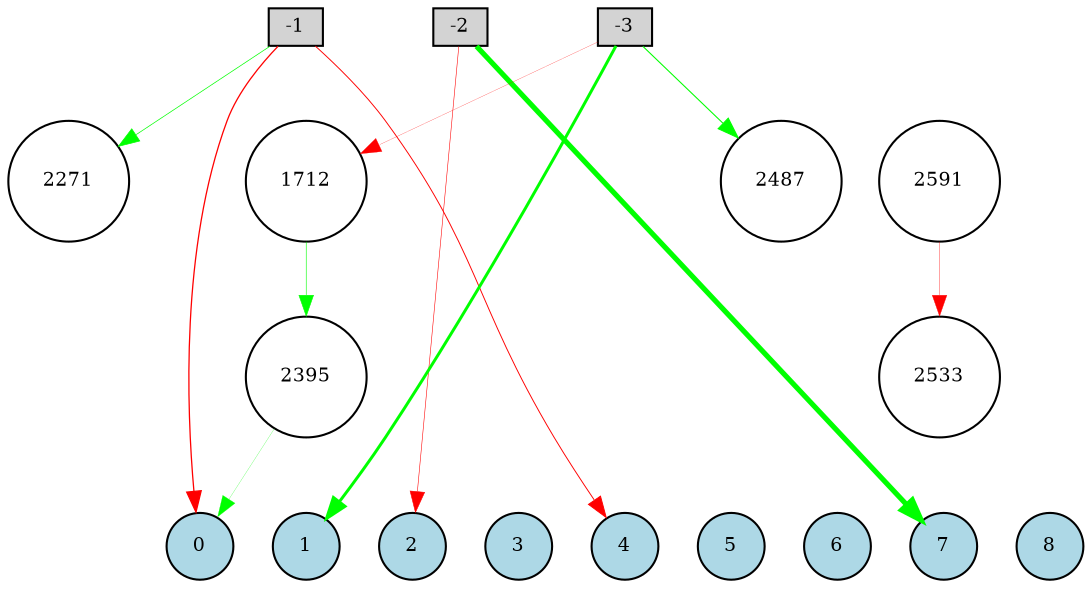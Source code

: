 digraph {
	node [fontsize=9 height=0.2 shape=circle width=0.2]
	subgraph inputs {
		node [shape=box style=filled]
		rank=source
		-1 [fillcolor=lightgray]
		-2 [fillcolor=lightgray]
		-1 -> -2 [style=invis]
		-3 [fillcolor=lightgray]
		-2 -> -3 [style=invis]
	}
	subgraph outputs {
		node [style=filled]
		rank=sink
		0 [fillcolor=lightblue fontsize=9 height=0.2 shape=circle width=0.2]
		1 [fillcolor=lightblue fontsize=9 height=0.2 shape=circle width=0.2]
		0 -> 1 [style=invis]
		2 [fillcolor=lightblue fontsize=9 height=0.2 shape=circle width=0.2]
		1 -> 2 [style=invis]
		3 [fillcolor=lightblue fontsize=9 height=0.2 shape=circle width=0.2]
		2 -> 3 [style=invis]
		4 [fillcolor=lightblue fontsize=9 height=0.2 shape=circle width=0.2]
		3 -> 4 [style=invis]
		5 [fillcolor=lightblue fontsize=9 height=0.2 shape=circle width=0.2]
		4 -> 5 [style=invis]
		6 [fillcolor=lightblue fontsize=9 height=0.2 shape=circle width=0.2]
		5 -> 6 [style=invis]
		7 [fillcolor=lightblue fontsize=9 height=0.2 shape=circle width=0.2]
		6 -> 7 [style=invis]
		8 [fillcolor=lightblue fontsize=9 height=0.2 shape=circle width=0.2]
		7 -> 8 [style=invis]
	}
	1712 [fillcolor=white style=filled]
	2395 [fillcolor=white style=filled]
	-1 -> 0 [color=red penwidth=0.6156140458142187 style=solid]
	-3 -> 1 [color=green penwidth=1.4290447282251957 style=solid]
	-2 -> 2 [color=red penwidth=0.26747096646612084 style=solid]
	-2 -> 7 [color=green penwidth=2.497710794365689 style=solid]
	-3 -> 1712 [color=red penwidth=0.11013228157891237 style=solid]
	-1 -> 2271 [color=green penwidth=0.334511264765572 style=solid]
	1712 -> 2395 [color=green penwidth=0.2846449273438493 style=solid]
	2395 -> 0 [color=green penwidth=0.10889623966528654 style=solid]
	-3 -> 2487 [color=green penwidth=0.516995784548839 style=solid]
	2591 -> 2533 [color=red penwidth=0.17390362875415546 style=solid]
	-1 -> 4 [color=red penwidth=0.4559892124154342 style=solid]
}
